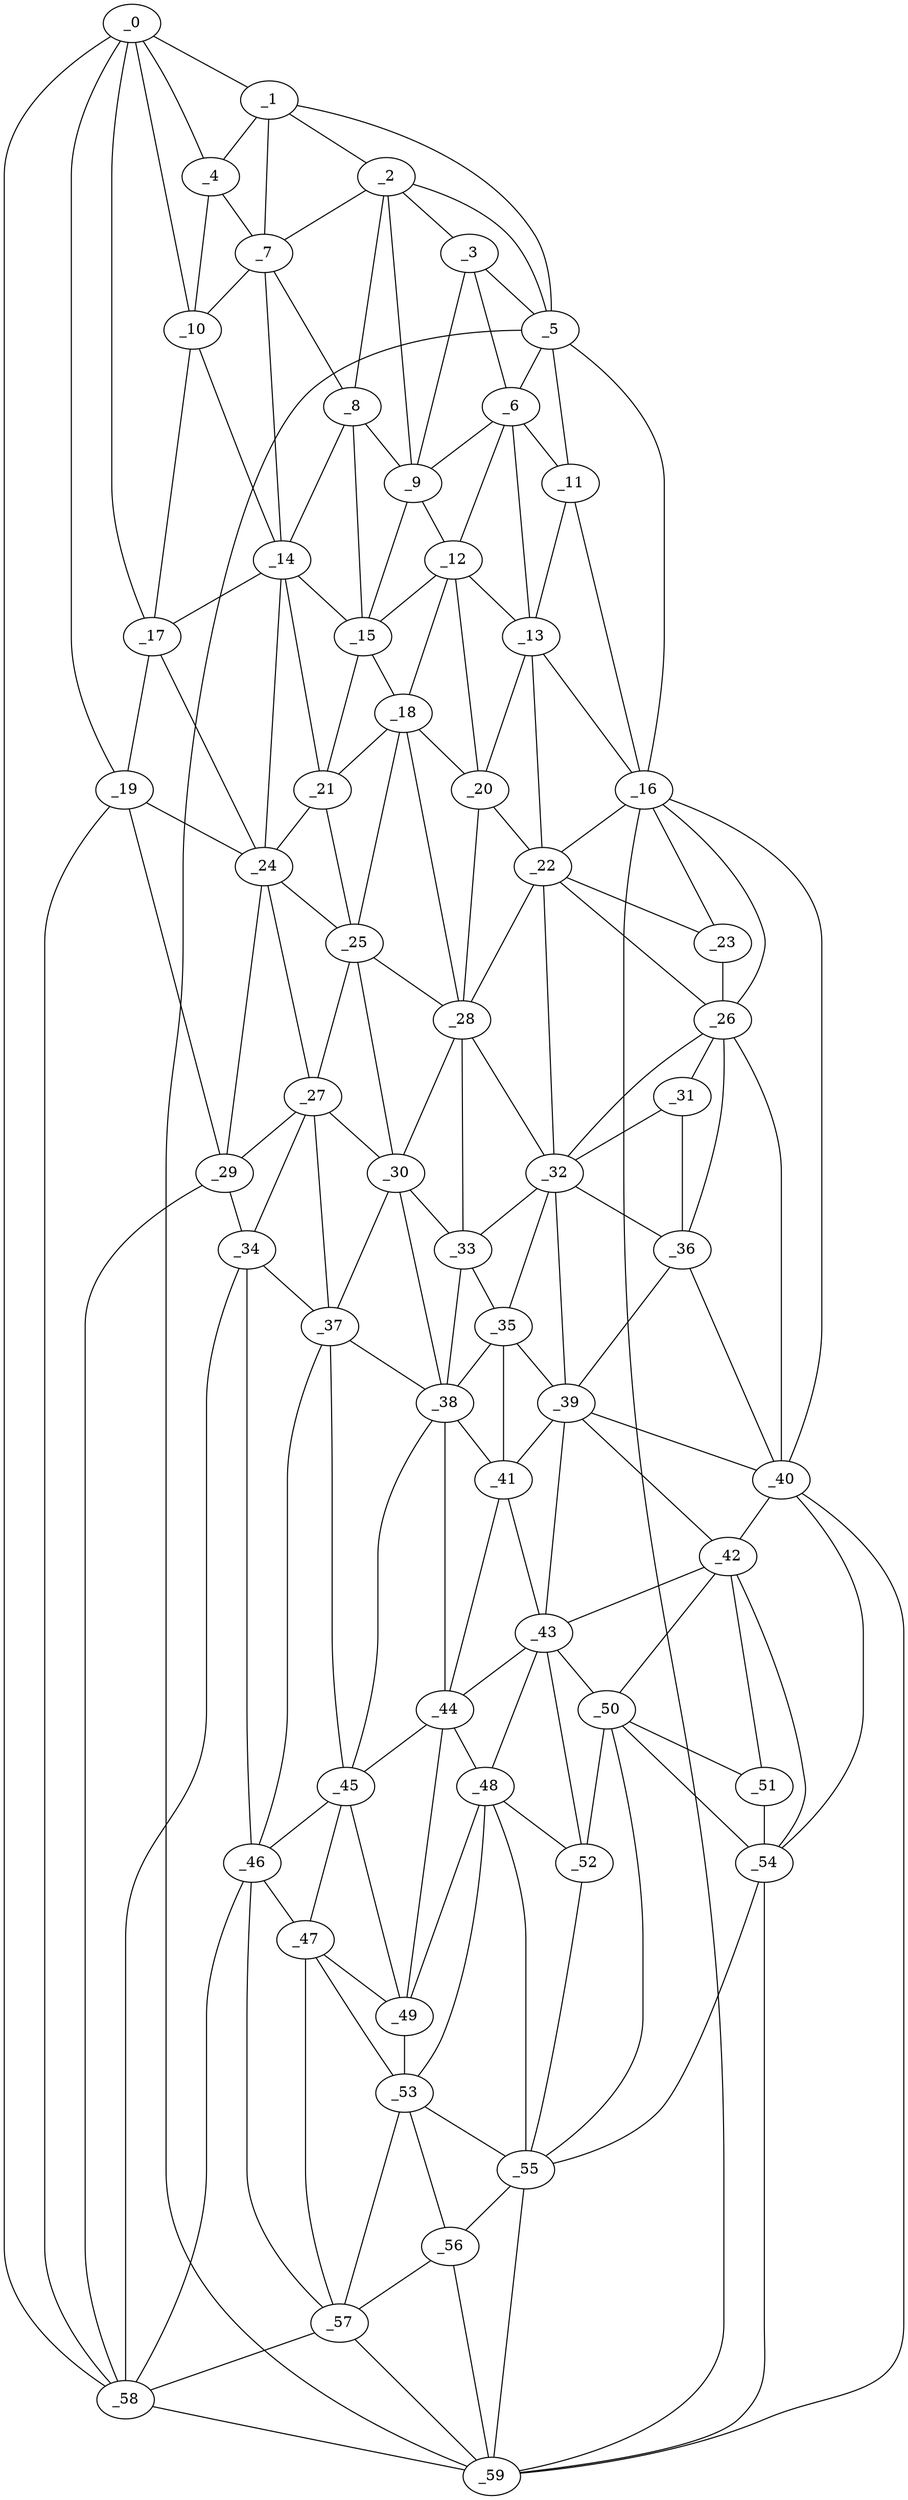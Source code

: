 graph "obj1__95.gxl" {
	_0	 [x=7,
		y=103];
	_1	 [x=9,
		y=79];
	_0 -- _1	 [valence=1];
	_4	 [x=20,
		y=87];
	_0 -- _4	 [valence=2];
	_10	 [x=34,
		y=85];
	_0 -- _10	 [valence=2];
	_17	 [x=50,
		y=86];
	_0 -- _17	 [valence=1];
	_19	 [x=54,
		y=87];
	_0 -- _19	 [valence=2];
	_58	 [x=122,
		y=107];
	_0 -- _58	 [valence=1];
	_2	 [x=14,
		y=60];
	_1 -- _2	 [valence=2];
	_1 -- _4	 [valence=1];
	_5	 [x=22,
		y=20];
	_1 -- _5	 [valence=1];
	_7	 [x=26,
		y=72];
	_1 -- _7	 [valence=2];
	_3	 [x=17,
		y=48];
	_2 -- _3	 [valence=2];
	_2 -- _5	 [valence=2];
	_2 -- _7	 [valence=1];
	_8	 [x=31,
		y=65];
	_2 -- _8	 [valence=2];
	_9	 [x=34,
		y=56];
	_2 -- _9	 [valence=1];
	_3 -- _5	 [valence=1];
	_6	 [x=23,
		y=39];
	_3 -- _6	 [valence=1];
	_3 -- _9	 [valence=2];
	_4 -- _7	 [valence=2];
	_4 -- _10	 [valence=1];
	_5 -- _6	 [valence=1];
	_11	 [x=37,
		y=22];
	_5 -- _11	 [valence=2];
	_16	 [x=49,
		y=22];
	_5 -- _16	 [valence=2];
	_59	 [x=124,
		y=23];
	_5 -- _59	 [valence=1];
	_6 -- _9	 [valence=1];
	_6 -- _11	 [valence=2];
	_12	 [x=37,
		y=42];
	_6 -- _12	 [valence=1];
	_13	 [x=41,
		y=34];
	_6 -- _13	 [valence=2];
	_7 -- _8	 [valence=2];
	_7 -- _10	 [valence=1];
	_14	 [x=43,
		y=71];
	_7 -- _14	 [valence=2];
	_8 -- _9	 [valence=1];
	_8 -- _14	 [valence=2];
	_15	 [x=44,
		y=59];
	_8 -- _15	 [valence=2];
	_9 -- _12	 [valence=1];
	_9 -- _15	 [valence=2];
	_10 -- _14	 [valence=2];
	_10 -- _17	 [valence=1];
	_11 -- _13	 [valence=1];
	_11 -- _16	 [valence=1];
	_12 -- _13	 [valence=2];
	_12 -- _15	 [valence=2];
	_18	 [x=54,
		y=51];
	_12 -- _18	 [valence=2];
	_20	 [x=55,
		y=43];
	_12 -- _20	 [valence=2];
	_13 -- _16	 [valence=1];
	_13 -- _20	 [valence=2];
	_22	 [x=56,
		y=37];
	_13 -- _22	 [valence=2];
	_14 -- _15	 [valence=2];
	_14 -- _17	 [valence=2];
	_21	 [x=55,
		y=62];
	_14 -- _21	 [valence=2];
	_24	 [x=58,
		y=72];
	_14 -- _24	 [valence=1];
	_15 -- _18	 [valence=2];
	_15 -- _21	 [valence=2];
	_16 -- _22	 [valence=1];
	_23	 [x=58,
		y=28];
	_16 -- _23	 [valence=2];
	_26	 [x=66,
		y=30];
	_16 -- _26	 [valence=2];
	_40	 [x=87,
		y=25];
	_16 -- _40	 [valence=2];
	_16 -- _59	 [valence=1];
	_17 -- _19	 [valence=2];
	_17 -- _24	 [valence=1];
	_18 -- _20	 [valence=2];
	_18 -- _21	 [valence=2];
	_25	 [x=60,
		y=61];
	_18 -- _25	 [valence=2];
	_28	 [x=68,
		y=50];
	_18 -- _28	 [valence=2];
	_19 -- _24	 [valence=2];
	_29	 [x=68,
		y=86];
	_19 -- _29	 [valence=2];
	_19 -- _58	 [valence=1];
	_20 -- _22	 [valence=1];
	_20 -- _28	 [valence=2];
	_21 -- _24	 [valence=2];
	_21 -- _25	 [valence=1];
	_22 -- _23	 [valence=2];
	_22 -- _26	 [valence=2];
	_22 -- _28	 [valence=1];
	_32	 [x=74,
		y=37];
	_22 -- _32	 [valence=2];
	_23 -- _26	 [valence=1];
	_24 -- _25	 [valence=2];
	_27	 [x=66,
		y=69];
	_24 -- _27	 [valence=2];
	_24 -- _29	 [valence=1];
	_25 -- _27	 [valence=2];
	_25 -- _28	 [valence=2];
	_30	 [x=70,
		y=61];
	_25 -- _30	 [valence=1];
	_31	 [x=74,
		y=31];
	_26 -- _31	 [valence=2];
	_26 -- _32	 [valence=1];
	_36	 [x=83,
		y=28];
	_26 -- _36	 [valence=2];
	_26 -- _40	 [valence=1];
	_27 -- _29	 [valence=2];
	_27 -- _30	 [valence=2];
	_34	 [x=75,
		y=86];
	_27 -- _34	 [valence=1];
	_37	 [x=83,
		y=69];
	_27 -- _37	 [valence=1];
	_28 -- _30	 [valence=2];
	_28 -- _32	 [valence=2];
	_33	 [x=74,
		y=49];
	_28 -- _33	 [valence=2];
	_29 -- _34	 [valence=2];
	_29 -- _58	 [valence=2];
	_30 -- _33	 [valence=2];
	_30 -- _37	 [valence=2];
	_38	 [x=84,
		y=53];
	_30 -- _38	 [valence=1];
	_31 -- _32	 [valence=2];
	_31 -- _36	 [valence=1];
	_32 -- _33	 [valence=2];
	_35	 [x=82,
		y=44];
	_32 -- _35	 [valence=1];
	_32 -- _36	 [valence=2];
	_39	 [x=86,
		y=30];
	_32 -- _39	 [valence=2];
	_33 -- _35	 [valence=2];
	_33 -- _38	 [valence=1];
	_34 -- _37	 [valence=1];
	_46	 [x=103,
		y=71];
	_34 -- _46	 [valence=2];
	_34 -- _58	 [valence=1];
	_35 -- _38	 [valence=2];
	_35 -- _39	 [valence=2];
	_41	 [x=92,
		y=44];
	_35 -- _41	 [valence=2];
	_36 -- _39	 [valence=1];
	_36 -- _40	 [valence=1];
	_37 -- _38	 [valence=2];
	_45	 [x=98,
		y=57];
	_37 -- _45	 [valence=2];
	_37 -- _46	 [valence=2];
	_38 -- _41	 [valence=1];
	_44	 [x=98,
		y=49];
	_38 -- _44	 [valence=2];
	_38 -- _45	 [valence=2];
	_39 -- _40	 [valence=2];
	_39 -- _41	 [valence=2];
	_42	 [x=94,
		y=28];
	_39 -- _42	 [valence=2];
	_43	 [x=98,
		y=38];
	_39 -- _43	 [valence=2];
	_40 -- _42	 [valence=2];
	_54	 [x=113,
		y=26];
	_40 -- _54	 [valence=2];
	_40 -- _59	 [valence=1];
	_41 -- _43	 [valence=2];
	_41 -- _44	 [valence=2];
	_42 -- _43	 [valence=2];
	_50	 [x=106,
		y=35];
	_42 -- _50	 [valence=1];
	_51	 [x=107,
		y=29];
	_42 -- _51	 [valence=2];
	_42 -- _54	 [valence=1];
	_43 -- _44	 [valence=2];
	_48	 [x=105,
		y=46];
	_43 -- _48	 [valence=2];
	_43 -- _50	 [valence=2];
	_52	 [x=107,
		y=39];
	_43 -- _52	 [valence=1];
	_44 -- _45	 [valence=2];
	_44 -- _48	 [valence=1];
	_49	 [x=105,
		y=57];
	_44 -- _49	 [valence=1];
	_45 -- _46	 [valence=1];
	_47	 [x=104,
		y=64];
	_45 -- _47	 [valence=1];
	_45 -- _49	 [valence=2];
	_46 -- _47	 [valence=1];
	_57	 [x=122,
		y=82];
	_46 -- _57	 [valence=2];
	_46 -- _58	 [valence=2];
	_47 -- _49	 [valence=2];
	_53	 [x=111,
		y=52];
	_47 -- _53	 [valence=1];
	_47 -- _57	 [valence=2];
	_48 -- _49	 [valence=2];
	_48 -- _52	 [valence=1];
	_48 -- _53	 [valence=2];
	_55	 [x=113,
		y=41];
	_48 -- _55	 [valence=2];
	_49 -- _53	 [valence=2];
	_50 -- _51	 [valence=1];
	_50 -- _52	 [valence=2];
	_50 -- _54	 [valence=2];
	_50 -- _55	 [valence=2];
	_51 -- _54	 [valence=2];
	_52 -- _55	 [valence=2];
	_53 -- _55	 [valence=2];
	_56	 [x=121,
		y=49];
	_53 -- _56	 [valence=2];
	_53 -- _57	 [valence=1];
	_54 -- _55	 [valence=2];
	_54 -- _59	 [valence=1];
	_55 -- _56	 [valence=1];
	_55 -- _59	 [valence=2];
	_56 -- _57	 [valence=2];
	_56 -- _59	 [valence=1];
	_57 -- _58	 [valence=2];
	_57 -- _59	 [valence=1];
	_58 -- _59	 [valence=1];
}

